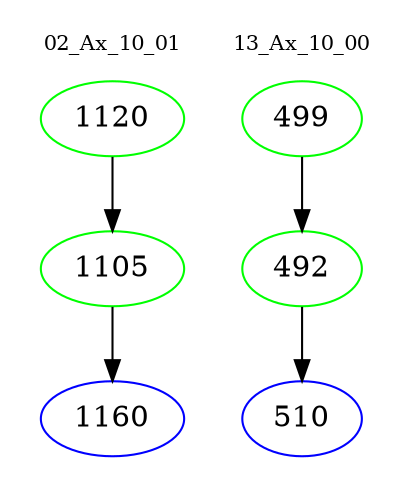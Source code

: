 digraph{
subgraph cluster_0 {
color = white
label = "02_Ax_10_01";
fontsize=10;
T0_1120 [label="1120", color="green"]
T0_1120 -> T0_1105 [color="black"]
T0_1105 [label="1105", color="green"]
T0_1105 -> T0_1160 [color="black"]
T0_1160 [label="1160", color="blue"]
}
subgraph cluster_1 {
color = white
label = "13_Ax_10_00";
fontsize=10;
T1_499 [label="499", color="green"]
T1_499 -> T1_492 [color="black"]
T1_492 [label="492", color="green"]
T1_492 -> T1_510 [color="black"]
T1_510 [label="510", color="blue"]
}
}
